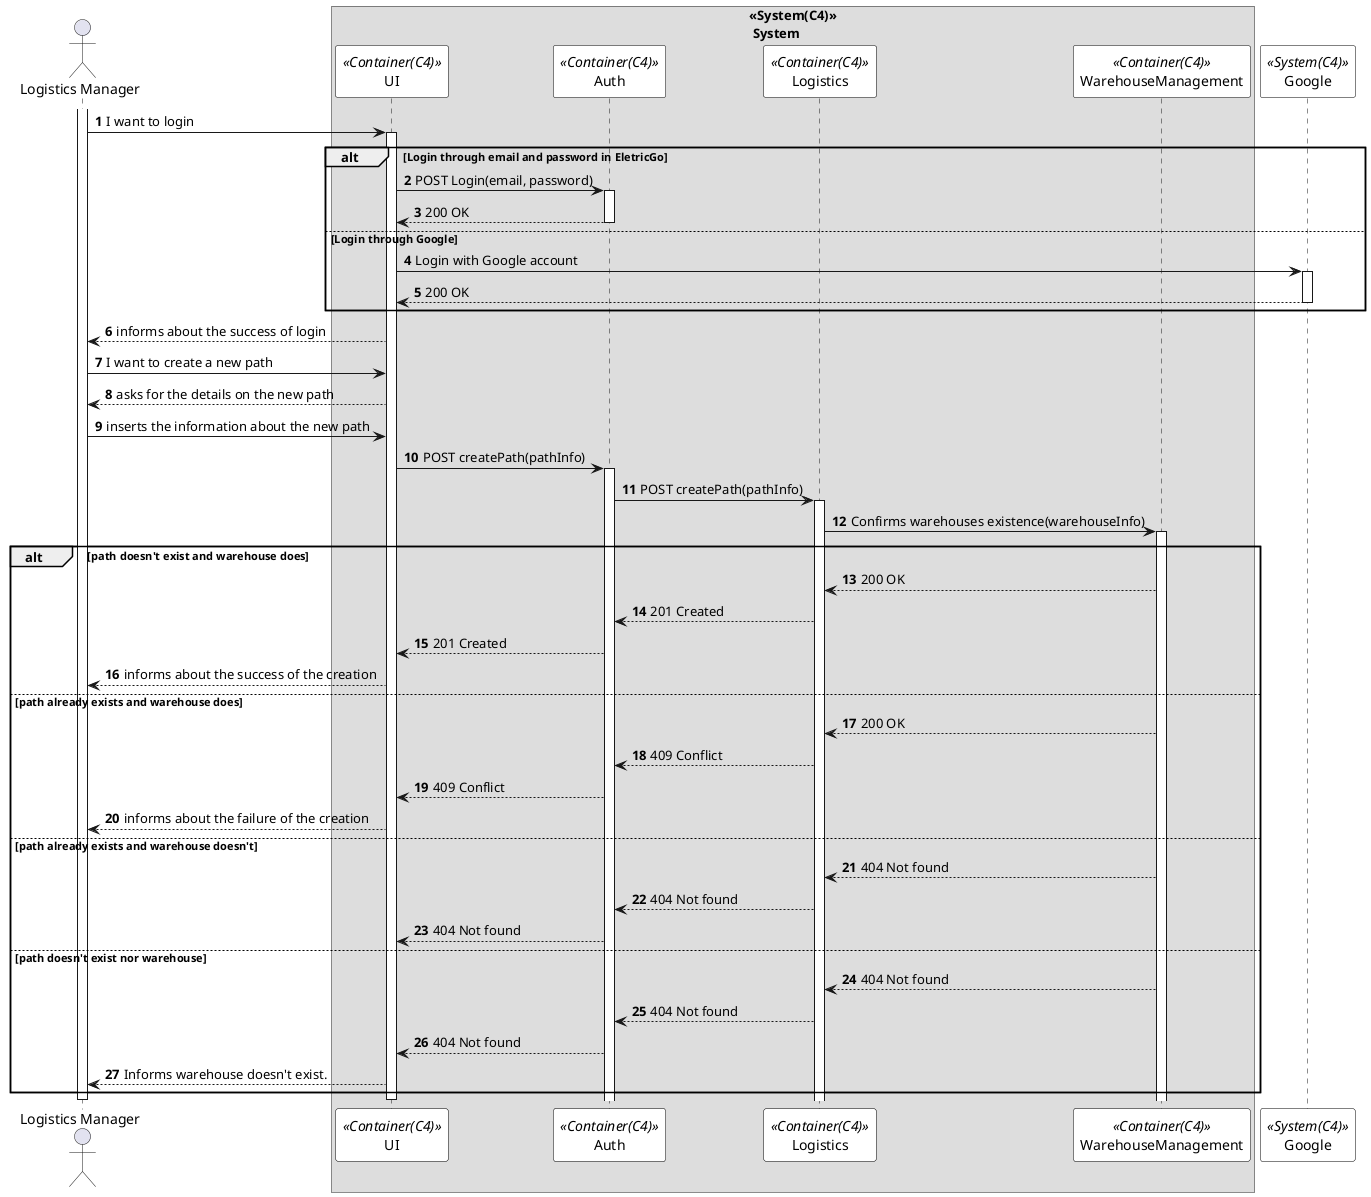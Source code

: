 @startuml createPathSD
autonumber

skinparam sequence {
ParticipantBorderColor black
ParticipantBackgroundColor white
}

actor "Logistics Manager" as manager
box "<<System(C4)>>\n System"
participant UI as UI <<Container(C4)>>
participant Auth as Auth <<Container(C4)>>
participant Logistics as Logistics <<Container(C4)>>
participant WarehouseManagement as WarehouseManagement << Container(C4)>>
end box

participant Google as Google <<System(C4)>>


activate manager
manager->UI: I want to login
activate UI

alt Login through email and password in EletricGo

UI -> Auth: POST Login(email, password)
activate Auth

Auth --> UI: 200 OK
deactivate Auth

else Login through Google

UI -> Google: Login with Google account
activate Google
Google --> UI: 200 OK
deactivate Google

end



UI --> manager: informs about the success of login

manager -> UI: I want to create a new path

UI --> manager: asks for the details on the new path

manager -> UI: inserts the information about the new path

UI -> Auth: POST createPath(pathInfo)
activate Auth
Auth -> Logistics: POST createPath(pathInfo)
activate Logistics
Logistics -> WarehouseManagement: Confirms warehouses existence(warehouseInfo)
activate WarehouseManagement

alt path doesn't exist and warehouse does
WarehouseManagement --> Logistics: 200 OK
Logistics --> Auth: 201 Created
Auth --> UI: 201 Created
UI --> manager: informs about the success of the creation

else path already exists and warehouse does
WarehouseManagement --> Logistics: 200 OK
Logistics --> Auth: 409 Conflict
Auth --> UI: 409 Conflict
UI --> manager: informs about the failure of the creation

else path already exists and warehouse doesn't
WarehouseManagement --> Logistics: 404 Not found
Logistics --> Auth: 404 Not found
Auth --> UI: 404 Not found

else path doesn't exist nor warehouse
WarehouseManagement --> Logistics: 404 Not found
Logistics --> Auth: 404 Not found
Auth --> UI: 404 Not found

UI --> manager: Informs warehouse doesn't exist.

end

deactivate UI
deactivate manager
@enduml